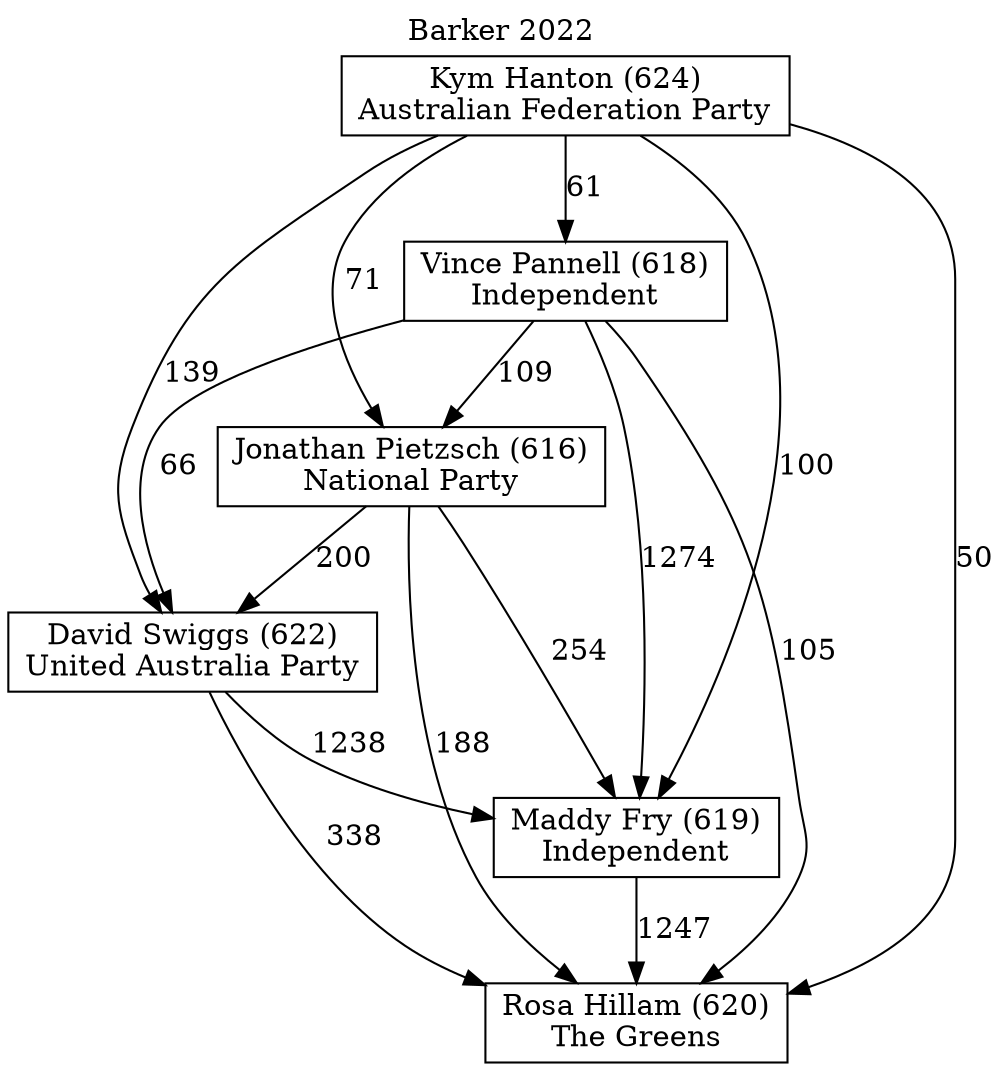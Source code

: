 // House preference flow
digraph "Rosa Hillam (620)_Barker_2022" {
	graph [label="Barker 2022" labelloc=t mclimit=10]
	node [shape=box]
	"David Swiggs (622)" [label="David Swiggs (622)
United Australia Party"]
	"Kym Hanton (624)" [label="Kym Hanton (624)
Australian Federation Party"]
	"Jonathan Pietzsch (616)" [label="Jonathan Pietzsch (616)
National Party"]
	"Rosa Hillam (620)" [label="Rosa Hillam (620)
The Greens"]
	"Vince Pannell (618)" [label="Vince Pannell (618)
Independent"]
	"Maddy Fry (619)" [label="Maddy Fry (619)
Independent"]
	"David Swiggs (622)" -> "Maddy Fry (619)" [label=1238]
	"Vince Pannell (618)" -> "Jonathan Pietzsch (616)" [label=109]
	"Maddy Fry (619)" -> "Rosa Hillam (620)" [label=1247]
	"Kym Hanton (624)" -> "Jonathan Pietzsch (616)" [label=71]
	"Vince Pannell (618)" -> "David Swiggs (622)" [label=66]
	"Jonathan Pietzsch (616)" -> "Rosa Hillam (620)" [label=188]
	"Jonathan Pietzsch (616)" -> "David Swiggs (622)" [label=200]
	"Vince Pannell (618)" -> "Maddy Fry (619)" [label=1274]
	"Vince Pannell (618)" -> "Rosa Hillam (620)" [label=105]
	"David Swiggs (622)" -> "Rosa Hillam (620)" [label=338]
	"Jonathan Pietzsch (616)" -> "Maddy Fry (619)" [label=254]
	"Kym Hanton (624)" -> "David Swiggs (622)" [label=139]
	"Kym Hanton (624)" -> "Rosa Hillam (620)" [label=50]
	"Kym Hanton (624)" -> "Vince Pannell (618)" [label=61]
	"Kym Hanton (624)" -> "Maddy Fry (619)" [label=100]
}
